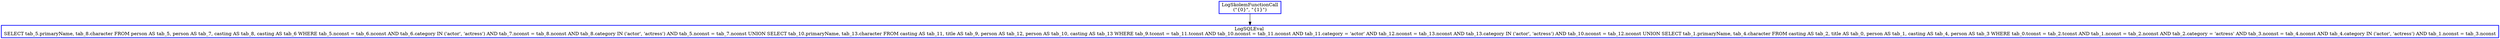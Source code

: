 digraph  g{
node [shape=rectangle, color=black, fontcolor=black, style=bold]
0 [label="LogSkolemFunctionCall
(\"{0}\", \"{1}\")" , color = blue] ; 
1 [label="LogSQLEval 
SELECT tab_5.primaryName, tab_8.character FROM person AS tab_5, person AS tab_7, casting AS tab_8, casting AS tab_6 WHERE tab_5.nconst = tab_6.nconst AND tab_6.category IN ('actor', 'actress') AND tab_7.nconst = tab_8.nconst AND tab_8.category IN ('actor', 'actress') AND tab_5.nconst = tab_7.nconst UNION SELECT tab_10.primaryName, tab_13.character FROM casting AS tab_11, title AS tab_9, person AS tab_12, person AS tab_10, casting AS tab_13 WHERE tab_9.tconst = tab_11.tconst AND tab_10.nconst = tab_11.nconst AND tab_11.category = 'actor' AND tab_12.nconst = tab_13.nconst AND tab_13.category IN ('actor', 'actress') AND tab_10.nconst = tab_12.nconst UNION SELECT tab_1.primaryName, tab_4.character FROM casting AS tab_2, title AS tab_0, person AS tab_1, casting AS tab_4, person AS tab_3 WHERE tab_0.tconst = tab_2.tconst AND tab_1.nconst = tab_2.nconst AND tab_2.category = 'actress' AND tab_3.nconst = tab_4.nconst AND tab_4.category IN ('actor', 'actress') AND tab_1.nconst = tab_3.nconst", color = blue] ; 
0 -> 1 ; 
}

